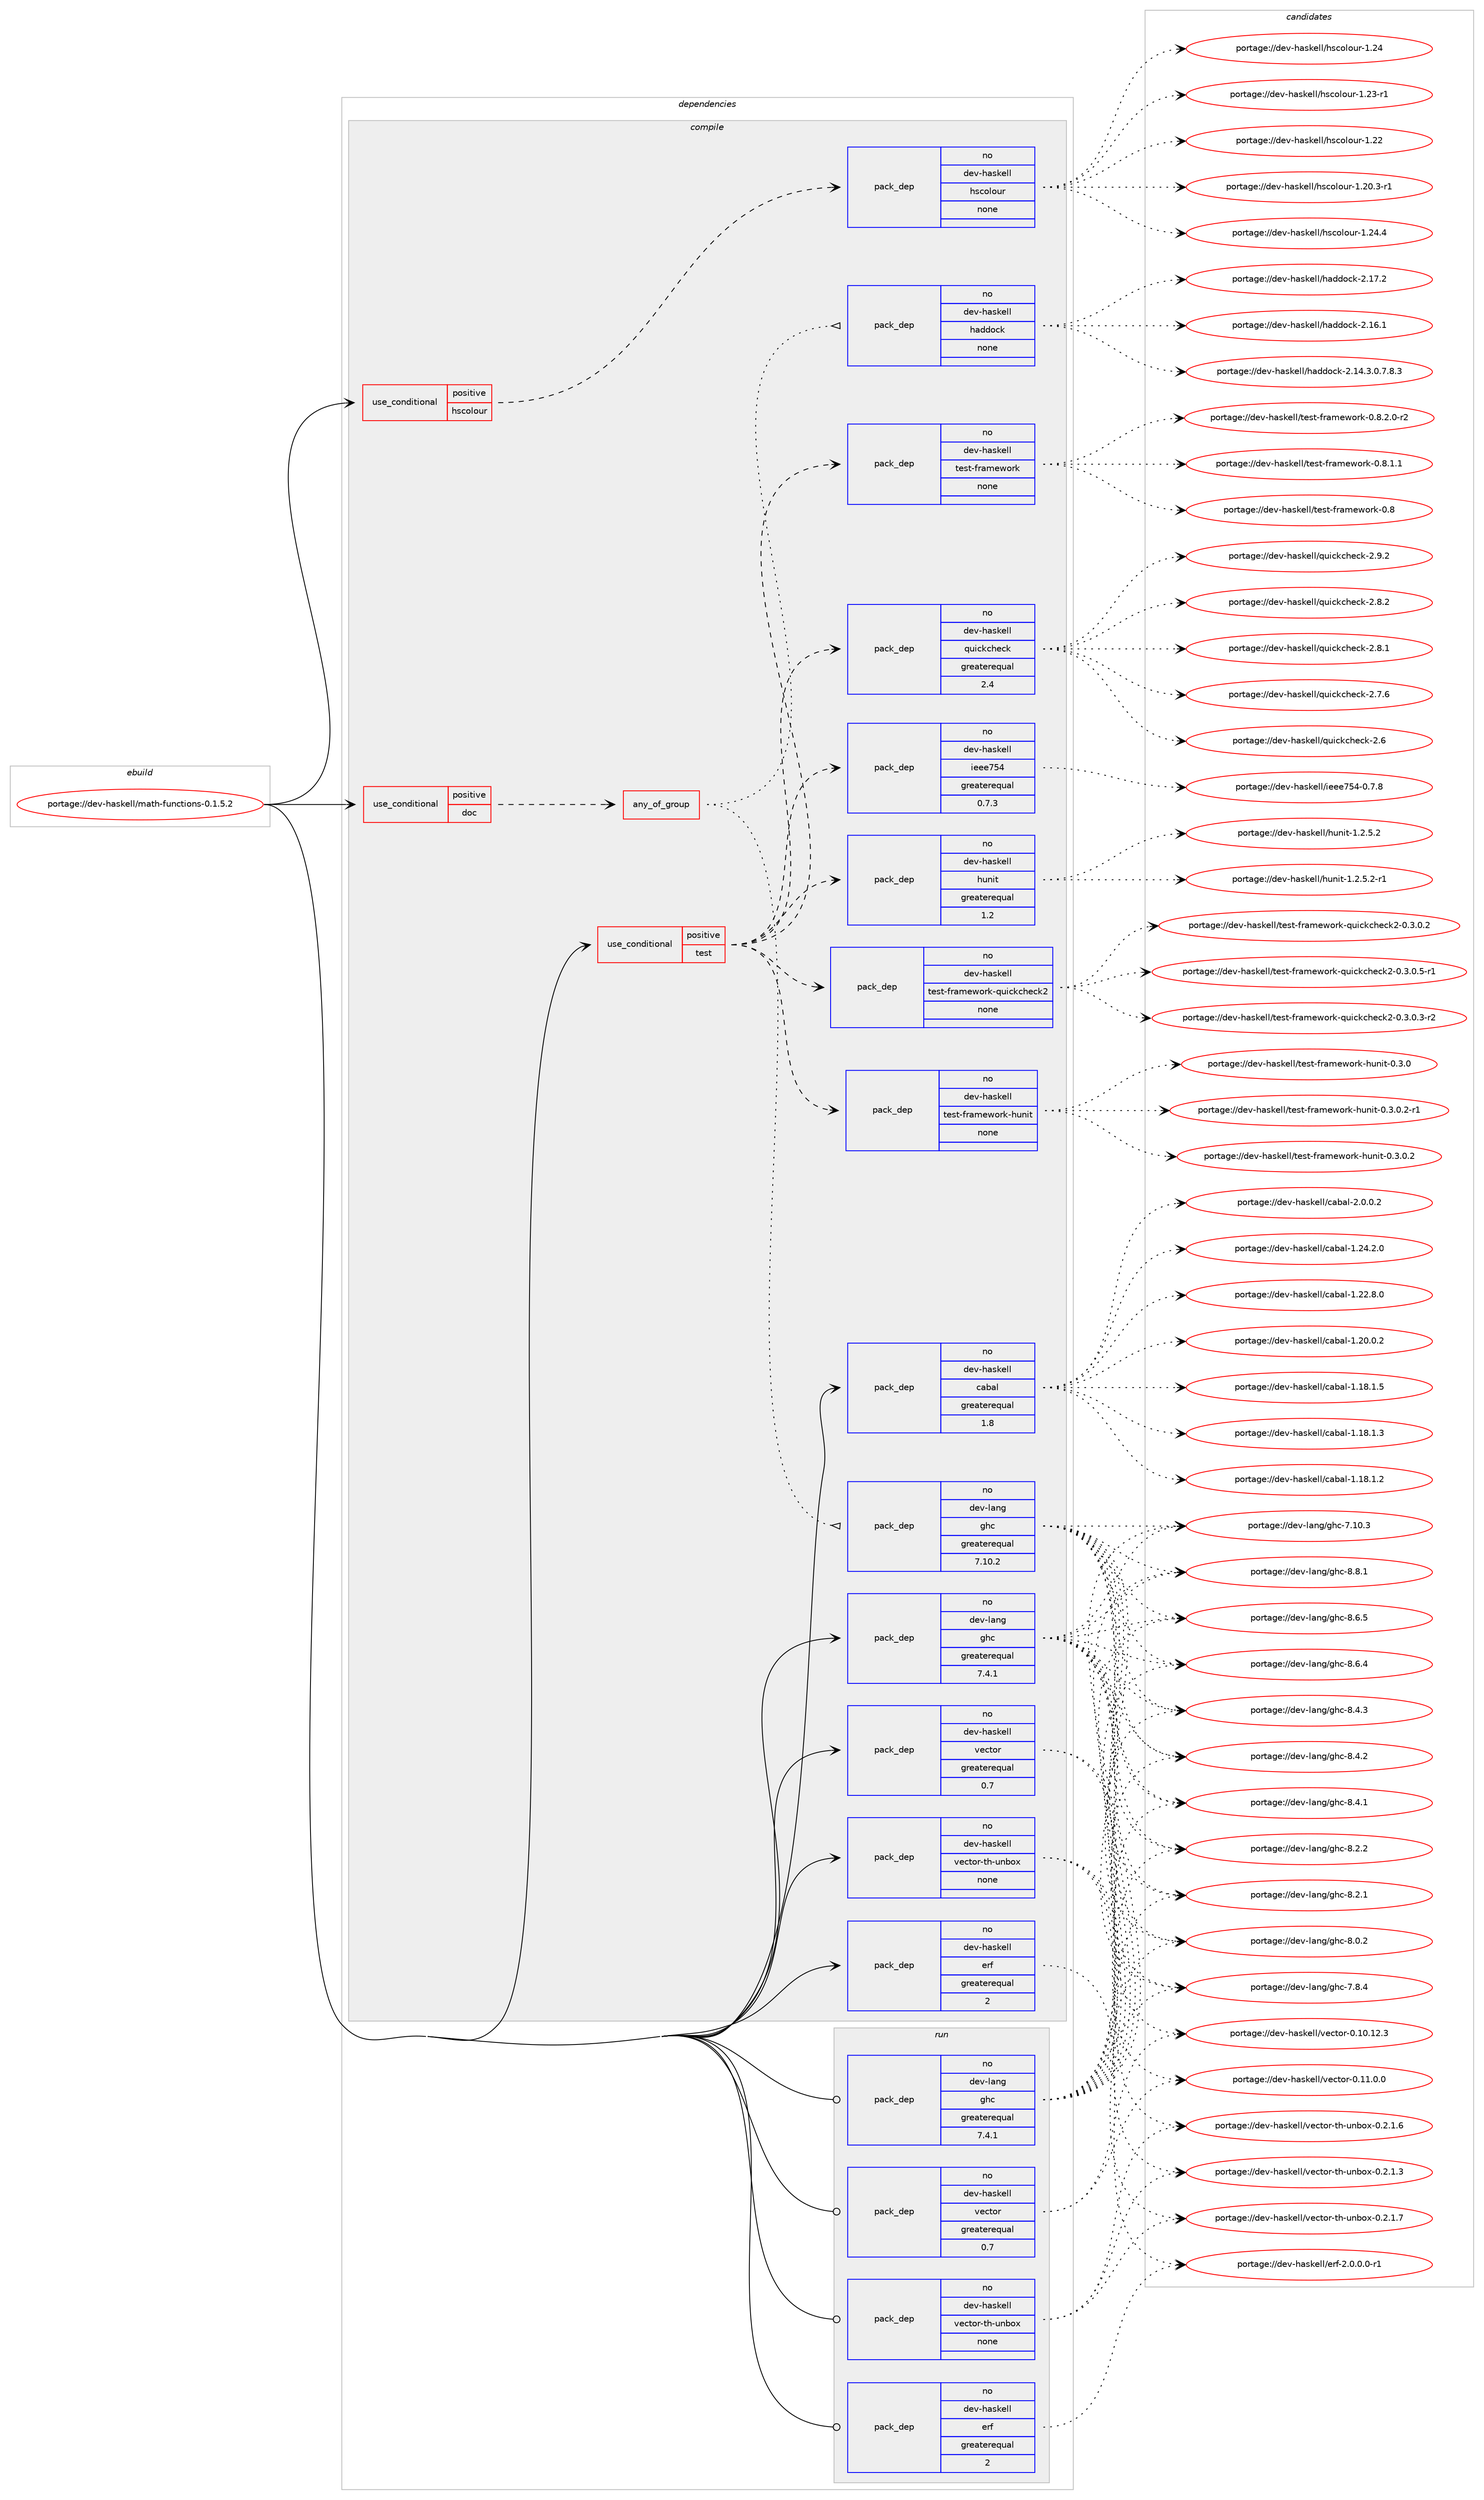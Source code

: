digraph prolog {

# *************
# Graph options
# *************

newrank=true;
concentrate=true;
compound=true;
graph [rankdir=LR,fontname=Helvetica,fontsize=10,ranksep=1.5];#, ranksep=2.5, nodesep=0.2];
edge  [arrowhead=vee];
node  [fontname=Helvetica,fontsize=10];

# **********
# The ebuild
# **********

subgraph cluster_leftcol {
color=gray;
rank=same;
label=<<i>ebuild</i>>;
id [label="portage://dev-haskell/math-functions-0.1.5.2", color=red, width=4, href="../dev-haskell/math-functions-0.1.5.2.svg"];
}

# ****************
# The dependencies
# ****************

subgraph cluster_midcol {
color=gray;
label=<<i>dependencies</i>>;
subgraph cluster_compile {
fillcolor="#eeeeee";
style=filled;
label=<<i>compile</i>>;
subgraph cond132762 {
dependency552639 [label=<<TABLE BORDER="0" CELLBORDER="1" CELLSPACING="0" CELLPADDING="4"><TR><TD ROWSPAN="3" CELLPADDING="10">use_conditional</TD></TR><TR><TD>positive</TD></TR><TR><TD>doc</TD></TR></TABLE>>, shape=none, color=red];
subgraph any6096 {
dependency552640 [label=<<TABLE BORDER="0" CELLBORDER="1" CELLSPACING="0" CELLPADDING="4"><TR><TD CELLPADDING="10">any_of_group</TD></TR></TABLE>>, shape=none, color=red];subgraph pack413544 {
dependency552641 [label=<<TABLE BORDER="0" CELLBORDER="1" CELLSPACING="0" CELLPADDING="4" WIDTH="220"><TR><TD ROWSPAN="6" CELLPADDING="30">pack_dep</TD></TR><TR><TD WIDTH="110">no</TD></TR><TR><TD>dev-haskell</TD></TR><TR><TD>haddock</TD></TR><TR><TD>none</TD></TR><TR><TD></TD></TR></TABLE>>, shape=none, color=blue];
}
dependency552640:e -> dependency552641:w [weight=20,style="dotted",arrowhead="oinv"];
subgraph pack413545 {
dependency552642 [label=<<TABLE BORDER="0" CELLBORDER="1" CELLSPACING="0" CELLPADDING="4" WIDTH="220"><TR><TD ROWSPAN="6" CELLPADDING="30">pack_dep</TD></TR><TR><TD WIDTH="110">no</TD></TR><TR><TD>dev-lang</TD></TR><TR><TD>ghc</TD></TR><TR><TD>greaterequal</TD></TR><TR><TD>7.10.2</TD></TR></TABLE>>, shape=none, color=blue];
}
dependency552640:e -> dependency552642:w [weight=20,style="dotted",arrowhead="oinv"];
}
dependency552639:e -> dependency552640:w [weight=20,style="dashed",arrowhead="vee"];
}
id:e -> dependency552639:w [weight=20,style="solid",arrowhead="vee"];
subgraph cond132763 {
dependency552643 [label=<<TABLE BORDER="0" CELLBORDER="1" CELLSPACING="0" CELLPADDING="4"><TR><TD ROWSPAN="3" CELLPADDING="10">use_conditional</TD></TR><TR><TD>positive</TD></TR><TR><TD>hscolour</TD></TR></TABLE>>, shape=none, color=red];
subgraph pack413546 {
dependency552644 [label=<<TABLE BORDER="0" CELLBORDER="1" CELLSPACING="0" CELLPADDING="4" WIDTH="220"><TR><TD ROWSPAN="6" CELLPADDING="30">pack_dep</TD></TR><TR><TD WIDTH="110">no</TD></TR><TR><TD>dev-haskell</TD></TR><TR><TD>hscolour</TD></TR><TR><TD>none</TD></TR><TR><TD></TD></TR></TABLE>>, shape=none, color=blue];
}
dependency552643:e -> dependency552644:w [weight=20,style="dashed",arrowhead="vee"];
}
id:e -> dependency552643:w [weight=20,style="solid",arrowhead="vee"];
subgraph cond132764 {
dependency552645 [label=<<TABLE BORDER="0" CELLBORDER="1" CELLSPACING="0" CELLPADDING="4"><TR><TD ROWSPAN="3" CELLPADDING="10">use_conditional</TD></TR><TR><TD>positive</TD></TR><TR><TD>test</TD></TR></TABLE>>, shape=none, color=red];
subgraph pack413547 {
dependency552646 [label=<<TABLE BORDER="0" CELLBORDER="1" CELLSPACING="0" CELLPADDING="4" WIDTH="220"><TR><TD ROWSPAN="6" CELLPADDING="30">pack_dep</TD></TR><TR><TD WIDTH="110">no</TD></TR><TR><TD>dev-haskell</TD></TR><TR><TD>hunit</TD></TR><TR><TD>greaterequal</TD></TR><TR><TD>1.2</TD></TR></TABLE>>, shape=none, color=blue];
}
dependency552645:e -> dependency552646:w [weight=20,style="dashed",arrowhead="vee"];
subgraph pack413548 {
dependency552647 [label=<<TABLE BORDER="0" CELLBORDER="1" CELLSPACING="0" CELLPADDING="4" WIDTH="220"><TR><TD ROWSPAN="6" CELLPADDING="30">pack_dep</TD></TR><TR><TD WIDTH="110">no</TD></TR><TR><TD>dev-haskell</TD></TR><TR><TD>ieee754</TD></TR><TR><TD>greaterequal</TD></TR><TR><TD>0.7.3</TD></TR></TABLE>>, shape=none, color=blue];
}
dependency552645:e -> dependency552647:w [weight=20,style="dashed",arrowhead="vee"];
subgraph pack413549 {
dependency552648 [label=<<TABLE BORDER="0" CELLBORDER="1" CELLSPACING="0" CELLPADDING="4" WIDTH="220"><TR><TD ROWSPAN="6" CELLPADDING="30">pack_dep</TD></TR><TR><TD WIDTH="110">no</TD></TR><TR><TD>dev-haskell</TD></TR><TR><TD>quickcheck</TD></TR><TR><TD>greaterequal</TD></TR><TR><TD>2.4</TD></TR></TABLE>>, shape=none, color=blue];
}
dependency552645:e -> dependency552648:w [weight=20,style="dashed",arrowhead="vee"];
subgraph pack413550 {
dependency552649 [label=<<TABLE BORDER="0" CELLBORDER="1" CELLSPACING="0" CELLPADDING="4" WIDTH="220"><TR><TD ROWSPAN="6" CELLPADDING="30">pack_dep</TD></TR><TR><TD WIDTH="110">no</TD></TR><TR><TD>dev-haskell</TD></TR><TR><TD>test-framework</TD></TR><TR><TD>none</TD></TR><TR><TD></TD></TR></TABLE>>, shape=none, color=blue];
}
dependency552645:e -> dependency552649:w [weight=20,style="dashed",arrowhead="vee"];
subgraph pack413551 {
dependency552650 [label=<<TABLE BORDER="0" CELLBORDER="1" CELLSPACING="0" CELLPADDING="4" WIDTH="220"><TR><TD ROWSPAN="6" CELLPADDING="30">pack_dep</TD></TR><TR><TD WIDTH="110">no</TD></TR><TR><TD>dev-haskell</TD></TR><TR><TD>test-framework-hunit</TD></TR><TR><TD>none</TD></TR><TR><TD></TD></TR></TABLE>>, shape=none, color=blue];
}
dependency552645:e -> dependency552650:w [weight=20,style="dashed",arrowhead="vee"];
subgraph pack413552 {
dependency552651 [label=<<TABLE BORDER="0" CELLBORDER="1" CELLSPACING="0" CELLPADDING="4" WIDTH="220"><TR><TD ROWSPAN="6" CELLPADDING="30">pack_dep</TD></TR><TR><TD WIDTH="110">no</TD></TR><TR><TD>dev-haskell</TD></TR><TR><TD>test-framework-quickcheck2</TD></TR><TR><TD>none</TD></TR><TR><TD></TD></TR></TABLE>>, shape=none, color=blue];
}
dependency552645:e -> dependency552651:w [weight=20,style="dashed",arrowhead="vee"];
}
id:e -> dependency552645:w [weight=20,style="solid",arrowhead="vee"];
subgraph pack413553 {
dependency552652 [label=<<TABLE BORDER="0" CELLBORDER="1" CELLSPACING="0" CELLPADDING="4" WIDTH="220"><TR><TD ROWSPAN="6" CELLPADDING="30">pack_dep</TD></TR><TR><TD WIDTH="110">no</TD></TR><TR><TD>dev-haskell</TD></TR><TR><TD>cabal</TD></TR><TR><TD>greaterequal</TD></TR><TR><TD>1.8</TD></TR></TABLE>>, shape=none, color=blue];
}
id:e -> dependency552652:w [weight=20,style="solid",arrowhead="vee"];
subgraph pack413554 {
dependency552653 [label=<<TABLE BORDER="0" CELLBORDER="1" CELLSPACING="0" CELLPADDING="4" WIDTH="220"><TR><TD ROWSPAN="6" CELLPADDING="30">pack_dep</TD></TR><TR><TD WIDTH="110">no</TD></TR><TR><TD>dev-haskell</TD></TR><TR><TD>erf</TD></TR><TR><TD>greaterequal</TD></TR><TR><TD>2</TD></TR></TABLE>>, shape=none, color=blue];
}
id:e -> dependency552653:w [weight=20,style="solid",arrowhead="vee"];
subgraph pack413555 {
dependency552654 [label=<<TABLE BORDER="0" CELLBORDER="1" CELLSPACING="0" CELLPADDING="4" WIDTH="220"><TR><TD ROWSPAN="6" CELLPADDING="30">pack_dep</TD></TR><TR><TD WIDTH="110">no</TD></TR><TR><TD>dev-haskell</TD></TR><TR><TD>vector</TD></TR><TR><TD>greaterequal</TD></TR><TR><TD>0.7</TD></TR></TABLE>>, shape=none, color=blue];
}
id:e -> dependency552654:w [weight=20,style="solid",arrowhead="vee"];
subgraph pack413556 {
dependency552655 [label=<<TABLE BORDER="0" CELLBORDER="1" CELLSPACING="0" CELLPADDING="4" WIDTH="220"><TR><TD ROWSPAN="6" CELLPADDING="30">pack_dep</TD></TR><TR><TD WIDTH="110">no</TD></TR><TR><TD>dev-haskell</TD></TR><TR><TD>vector-th-unbox</TD></TR><TR><TD>none</TD></TR><TR><TD></TD></TR></TABLE>>, shape=none, color=blue];
}
id:e -> dependency552655:w [weight=20,style="solid",arrowhead="vee"];
subgraph pack413557 {
dependency552656 [label=<<TABLE BORDER="0" CELLBORDER="1" CELLSPACING="0" CELLPADDING="4" WIDTH="220"><TR><TD ROWSPAN="6" CELLPADDING="30">pack_dep</TD></TR><TR><TD WIDTH="110">no</TD></TR><TR><TD>dev-lang</TD></TR><TR><TD>ghc</TD></TR><TR><TD>greaterequal</TD></TR><TR><TD>7.4.1</TD></TR></TABLE>>, shape=none, color=blue];
}
id:e -> dependency552656:w [weight=20,style="solid",arrowhead="vee"];
}
subgraph cluster_compileandrun {
fillcolor="#eeeeee";
style=filled;
label=<<i>compile and run</i>>;
}
subgraph cluster_run {
fillcolor="#eeeeee";
style=filled;
label=<<i>run</i>>;
subgraph pack413558 {
dependency552657 [label=<<TABLE BORDER="0" CELLBORDER="1" CELLSPACING="0" CELLPADDING="4" WIDTH="220"><TR><TD ROWSPAN="6" CELLPADDING="30">pack_dep</TD></TR><TR><TD WIDTH="110">no</TD></TR><TR><TD>dev-haskell</TD></TR><TR><TD>erf</TD></TR><TR><TD>greaterequal</TD></TR><TR><TD>2</TD></TR></TABLE>>, shape=none, color=blue];
}
id:e -> dependency552657:w [weight=20,style="solid",arrowhead="odot"];
subgraph pack413559 {
dependency552658 [label=<<TABLE BORDER="0" CELLBORDER="1" CELLSPACING="0" CELLPADDING="4" WIDTH="220"><TR><TD ROWSPAN="6" CELLPADDING="30">pack_dep</TD></TR><TR><TD WIDTH="110">no</TD></TR><TR><TD>dev-haskell</TD></TR><TR><TD>vector</TD></TR><TR><TD>greaterequal</TD></TR><TR><TD>0.7</TD></TR></TABLE>>, shape=none, color=blue];
}
id:e -> dependency552658:w [weight=20,style="solid",arrowhead="odot"];
subgraph pack413560 {
dependency552659 [label=<<TABLE BORDER="0" CELLBORDER="1" CELLSPACING="0" CELLPADDING="4" WIDTH="220"><TR><TD ROWSPAN="6" CELLPADDING="30">pack_dep</TD></TR><TR><TD WIDTH="110">no</TD></TR><TR><TD>dev-haskell</TD></TR><TR><TD>vector-th-unbox</TD></TR><TR><TD>none</TD></TR><TR><TD></TD></TR></TABLE>>, shape=none, color=blue];
}
id:e -> dependency552659:w [weight=20,style="solid",arrowhead="odot"];
subgraph pack413561 {
dependency552660 [label=<<TABLE BORDER="0" CELLBORDER="1" CELLSPACING="0" CELLPADDING="4" WIDTH="220"><TR><TD ROWSPAN="6" CELLPADDING="30">pack_dep</TD></TR><TR><TD WIDTH="110">no</TD></TR><TR><TD>dev-lang</TD></TR><TR><TD>ghc</TD></TR><TR><TD>greaterequal</TD></TR><TR><TD>7.4.1</TD></TR></TABLE>>, shape=none, color=blue];
}
id:e -> dependency552660:w [weight=20,style="solid",arrowhead="odot"];
}
}

# **************
# The candidates
# **************

subgraph cluster_choices {
rank=same;
color=gray;
label=<<i>candidates</i>>;

subgraph choice413544 {
color=black;
nodesep=1;
choice100101118451049711510710110810847104971001001119910745504649554650 [label="portage://dev-haskell/haddock-2.17.2", color=red, width=4,href="../dev-haskell/haddock-2.17.2.svg"];
choice100101118451049711510710110810847104971001001119910745504649544649 [label="portage://dev-haskell/haddock-2.16.1", color=red, width=4,href="../dev-haskell/haddock-2.16.1.svg"];
choice1001011184510497115107101108108471049710010011199107455046495246514648465546564651 [label="portage://dev-haskell/haddock-2.14.3.0.7.8.3", color=red, width=4,href="../dev-haskell/haddock-2.14.3.0.7.8.3.svg"];
dependency552641:e -> choice100101118451049711510710110810847104971001001119910745504649554650:w [style=dotted,weight="100"];
dependency552641:e -> choice100101118451049711510710110810847104971001001119910745504649544649:w [style=dotted,weight="100"];
dependency552641:e -> choice1001011184510497115107101108108471049710010011199107455046495246514648465546564651:w [style=dotted,weight="100"];
}
subgraph choice413545 {
color=black;
nodesep=1;
choice10010111845108971101034710310499455646564649 [label="portage://dev-lang/ghc-8.8.1", color=red, width=4,href="../dev-lang/ghc-8.8.1.svg"];
choice10010111845108971101034710310499455646544653 [label="portage://dev-lang/ghc-8.6.5", color=red, width=4,href="../dev-lang/ghc-8.6.5.svg"];
choice10010111845108971101034710310499455646544652 [label="portage://dev-lang/ghc-8.6.4", color=red, width=4,href="../dev-lang/ghc-8.6.4.svg"];
choice10010111845108971101034710310499455646524651 [label="portage://dev-lang/ghc-8.4.3", color=red, width=4,href="../dev-lang/ghc-8.4.3.svg"];
choice10010111845108971101034710310499455646524650 [label="portage://dev-lang/ghc-8.4.2", color=red, width=4,href="../dev-lang/ghc-8.4.2.svg"];
choice10010111845108971101034710310499455646524649 [label="portage://dev-lang/ghc-8.4.1", color=red, width=4,href="../dev-lang/ghc-8.4.1.svg"];
choice10010111845108971101034710310499455646504650 [label="portage://dev-lang/ghc-8.2.2", color=red, width=4,href="../dev-lang/ghc-8.2.2.svg"];
choice10010111845108971101034710310499455646504649 [label="portage://dev-lang/ghc-8.2.1", color=red, width=4,href="../dev-lang/ghc-8.2.1.svg"];
choice10010111845108971101034710310499455646484650 [label="portage://dev-lang/ghc-8.0.2", color=red, width=4,href="../dev-lang/ghc-8.0.2.svg"];
choice10010111845108971101034710310499455546564652 [label="portage://dev-lang/ghc-7.8.4", color=red, width=4,href="../dev-lang/ghc-7.8.4.svg"];
choice1001011184510897110103471031049945554649484651 [label="portage://dev-lang/ghc-7.10.3", color=red, width=4,href="../dev-lang/ghc-7.10.3.svg"];
dependency552642:e -> choice10010111845108971101034710310499455646564649:w [style=dotted,weight="100"];
dependency552642:e -> choice10010111845108971101034710310499455646544653:w [style=dotted,weight="100"];
dependency552642:e -> choice10010111845108971101034710310499455646544652:w [style=dotted,weight="100"];
dependency552642:e -> choice10010111845108971101034710310499455646524651:w [style=dotted,weight="100"];
dependency552642:e -> choice10010111845108971101034710310499455646524650:w [style=dotted,weight="100"];
dependency552642:e -> choice10010111845108971101034710310499455646524649:w [style=dotted,weight="100"];
dependency552642:e -> choice10010111845108971101034710310499455646504650:w [style=dotted,weight="100"];
dependency552642:e -> choice10010111845108971101034710310499455646504649:w [style=dotted,weight="100"];
dependency552642:e -> choice10010111845108971101034710310499455646484650:w [style=dotted,weight="100"];
dependency552642:e -> choice10010111845108971101034710310499455546564652:w [style=dotted,weight="100"];
dependency552642:e -> choice1001011184510897110103471031049945554649484651:w [style=dotted,weight="100"];
}
subgraph choice413546 {
color=black;
nodesep=1;
choice1001011184510497115107101108108471041159911110811111711445494650524652 [label="portage://dev-haskell/hscolour-1.24.4", color=red, width=4,href="../dev-haskell/hscolour-1.24.4.svg"];
choice100101118451049711510710110810847104115991111081111171144549465052 [label="portage://dev-haskell/hscolour-1.24", color=red, width=4,href="../dev-haskell/hscolour-1.24.svg"];
choice1001011184510497115107101108108471041159911110811111711445494650514511449 [label="portage://dev-haskell/hscolour-1.23-r1", color=red, width=4,href="../dev-haskell/hscolour-1.23-r1.svg"];
choice100101118451049711510710110810847104115991111081111171144549465050 [label="portage://dev-haskell/hscolour-1.22", color=red, width=4,href="../dev-haskell/hscolour-1.22.svg"];
choice10010111845104971151071011081084710411599111108111117114454946504846514511449 [label="portage://dev-haskell/hscolour-1.20.3-r1", color=red, width=4,href="../dev-haskell/hscolour-1.20.3-r1.svg"];
dependency552644:e -> choice1001011184510497115107101108108471041159911110811111711445494650524652:w [style=dotted,weight="100"];
dependency552644:e -> choice100101118451049711510710110810847104115991111081111171144549465052:w [style=dotted,weight="100"];
dependency552644:e -> choice1001011184510497115107101108108471041159911110811111711445494650514511449:w [style=dotted,weight="100"];
dependency552644:e -> choice100101118451049711510710110810847104115991111081111171144549465050:w [style=dotted,weight="100"];
dependency552644:e -> choice10010111845104971151071011081084710411599111108111117114454946504846514511449:w [style=dotted,weight="100"];
}
subgraph choice413547 {
color=black;
nodesep=1;
choice10010111845104971151071011081084710411711010511645494650465346504511449 [label="portage://dev-haskell/hunit-1.2.5.2-r1", color=red, width=4,href="../dev-haskell/hunit-1.2.5.2-r1.svg"];
choice1001011184510497115107101108108471041171101051164549465046534650 [label="portage://dev-haskell/hunit-1.2.5.2", color=red, width=4,href="../dev-haskell/hunit-1.2.5.2.svg"];
dependency552646:e -> choice10010111845104971151071011081084710411711010511645494650465346504511449:w [style=dotted,weight="100"];
dependency552646:e -> choice1001011184510497115107101108108471041171101051164549465046534650:w [style=dotted,weight="100"];
}
subgraph choice413548 {
color=black;
nodesep=1;
choice100101118451049711510710110810847105101101101555352454846554656 [label="portage://dev-haskell/ieee754-0.7.8", color=red, width=4,href="../dev-haskell/ieee754-0.7.8.svg"];
dependency552647:e -> choice100101118451049711510710110810847105101101101555352454846554656:w [style=dotted,weight="100"];
}
subgraph choice413549 {
color=black;
nodesep=1;
choice100101118451049711510710110810847113117105991079910410199107455046574650 [label="portage://dev-haskell/quickcheck-2.9.2", color=red, width=4,href="../dev-haskell/quickcheck-2.9.2.svg"];
choice100101118451049711510710110810847113117105991079910410199107455046564650 [label="portage://dev-haskell/quickcheck-2.8.2", color=red, width=4,href="../dev-haskell/quickcheck-2.8.2.svg"];
choice100101118451049711510710110810847113117105991079910410199107455046564649 [label="portage://dev-haskell/quickcheck-2.8.1", color=red, width=4,href="../dev-haskell/quickcheck-2.8.1.svg"];
choice100101118451049711510710110810847113117105991079910410199107455046554654 [label="portage://dev-haskell/quickcheck-2.7.6", color=red, width=4,href="../dev-haskell/quickcheck-2.7.6.svg"];
choice10010111845104971151071011081084711311710599107991041019910745504654 [label="portage://dev-haskell/quickcheck-2.6", color=red, width=4,href="../dev-haskell/quickcheck-2.6.svg"];
dependency552648:e -> choice100101118451049711510710110810847113117105991079910410199107455046574650:w [style=dotted,weight="100"];
dependency552648:e -> choice100101118451049711510710110810847113117105991079910410199107455046564650:w [style=dotted,weight="100"];
dependency552648:e -> choice100101118451049711510710110810847113117105991079910410199107455046564649:w [style=dotted,weight="100"];
dependency552648:e -> choice100101118451049711510710110810847113117105991079910410199107455046554654:w [style=dotted,weight="100"];
dependency552648:e -> choice10010111845104971151071011081084711311710599107991041019910745504654:w [style=dotted,weight="100"];
}
subgraph choice413550 {
color=black;
nodesep=1;
choice100101118451049711510710110810847116101115116451021149710910111911111410745484656465046484511450 [label="portage://dev-haskell/test-framework-0.8.2.0-r2", color=red, width=4,href="../dev-haskell/test-framework-0.8.2.0-r2.svg"];
choice10010111845104971151071011081084711610111511645102114971091011191111141074548465646494649 [label="portage://dev-haskell/test-framework-0.8.1.1", color=red, width=4,href="../dev-haskell/test-framework-0.8.1.1.svg"];
choice100101118451049711510710110810847116101115116451021149710910111911111410745484656 [label="portage://dev-haskell/test-framework-0.8", color=red, width=4,href="../dev-haskell/test-framework-0.8.svg"];
dependency552649:e -> choice100101118451049711510710110810847116101115116451021149710910111911111410745484656465046484511450:w [style=dotted,weight="100"];
dependency552649:e -> choice10010111845104971151071011081084711610111511645102114971091011191111141074548465646494649:w [style=dotted,weight="100"];
dependency552649:e -> choice100101118451049711510710110810847116101115116451021149710910111911111410745484656:w [style=dotted,weight="100"];
}
subgraph choice413551 {
color=black;
nodesep=1;
choice10010111845104971151071011081084711610111511645102114971091011191111141074510411711010511645484651464846504511449 [label="portage://dev-haskell/test-framework-hunit-0.3.0.2-r1", color=red, width=4,href="../dev-haskell/test-framework-hunit-0.3.0.2-r1.svg"];
choice1001011184510497115107101108108471161011151164510211497109101119111114107451041171101051164548465146484650 [label="portage://dev-haskell/test-framework-hunit-0.3.0.2", color=red, width=4,href="../dev-haskell/test-framework-hunit-0.3.0.2.svg"];
choice100101118451049711510710110810847116101115116451021149710910111911111410745104117110105116454846514648 [label="portage://dev-haskell/test-framework-hunit-0.3.0", color=red, width=4,href="../dev-haskell/test-framework-hunit-0.3.0.svg"];
dependency552650:e -> choice10010111845104971151071011081084711610111511645102114971091011191111141074510411711010511645484651464846504511449:w [style=dotted,weight="100"];
dependency552650:e -> choice1001011184510497115107101108108471161011151164510211497109101119111114107451041171101051164548465146484650:w [style=dotted,weight="100"];
dependency552650:e -> choice100101118451049711510710110810847116101115116451021149710910111911111410745104117110105116454846514648:w [style=dotted,weight="100"];
}
subgraph choice413552 {
color=black;
nodesep=1;
choice1001011184510497115107101108108471161011151164510211497109101119111114107451131171059910799104101991075045484651464846534511449 [label="portage://dev-haskell/test-framework-quickcheck2-0.3.0.5-r1", color=red, width=4,href="../dev-haskell/test-framework-quickcheck2-0.3.0.5-r1.svg"];
choice1001011184510497115107101108108471161011151164510211497109101119111114107451131171059910799104101991075045484651464846514511450 [label="portage://dev-haskell/test-framework-quickcheck2-0.3.0.3-r2", color=red, width=4,href="../dev-haskell/test-framework-quickcheck2-0.3.0.3-r2.svg"];
choice100101118451049711510710110810847116101115116451021149710910111911111410745113117105991079910410199107504548465146484650 [label="portage://dev-haskell/test-framework-quickcheck2-0.3.0.2", color=red, width=4,href="../dev-haskell/test-framework-quickcheck2-0.3.0.2.svg"];
dependency552651:e -> choice1001011184510497115107101108108471161011151164510211497109101119111114107451131171059910799104101991075045484651464846534511449:w [style=dotted,weight="100"];
dependency552651:e -> choice1001011184510497115107101108108471161011151164510211497109101119111114107451131171059910799104101991075045484651464846514511450:w [style=dotted,weight="100"];
dependency552651:e -> choice100101118451049711510710110810847116101115116451021149710910111911111410745113117105991079910410199107504548465146484650:w [style=dotted,weight="100"];
}
subgraph choice413553 {
color=black;
nodesep=1;
choice100101118451049711510710110810847999798971084550464846484650 [label="portage://dev-haskell/cabal-2.0.0.2", color=red, width=4,href="../dev-haskell/cabal-2.0.0.2.svg"];
choice10010111845104971151071011081084799979897108454946505246504648 [label="portage://dev-haskell/cabal-1.24.2.0", color=red, width=4,href="../dev-haskell/cabal-1.24.2.0.svg"];
choice10010111845104971151071011081084799979897108454946505046564648 [label="portage://dev-haskell/cabal-1.22.8.0", color=red, width=4,href="../dev-haskell/cabal-1.22.8.0.svg"];
choice10010111845104971151071011081084799979897108454946504846484650 [label="portage://dev-haskell/cabal-1.20.0.2", color=red, width=4,href="../dev-haskell/cabal-1.20.0.2.svg"];
choice10010111845104971151071011081084799979897108454946495646494653 [label="portage://dev-haskell/cabal-1.18.1.5", color=red, width=4,href="../dev-haskell/cabal-1.18.1.5.svg"];
choice10010111845104971151071011081084799979897108454946495646494651 [label="portage://dev-haskell/cabal-1.18.1.3", color=red, width=4,href="../dev-haskell/cabal-1.18.1.3.svg"];
choice10010111845104971151071011081084799979897108454946495646494650 [label="portage://dev-haskell/cabal-1.18.1.2", color=red, width=4,href="../dev-haskell/cabal-1.18.1.2.svg"];
dependency552652:e -> choice100101118451049711510710110810847999798971084550464846484650:w [style=dotted,weight="100"];
dependency552652:e -> choice10010111845104971151071011081084799979897108454946505246504648:w [style=dotted,weight="100"];
dependency552652:e -> choice10010111845104971151071011081084799979897108454946505046564648:w [style=dotted,weight="100"];
dependency552652:e -> choice10010111845104971151071011081084799979897108454946504846484650:w [style=dotted,weight="100"];
dependency552652:e -> choice10010111845104971151071011081084799979897108454946495646494653:w [style=dotted,weight="100"];
dependency552652:e -> choice10010111845104971151071011081084799979897108454946495646494651:w [style=dotted,weight="100"];
dependency552652:e -> choice10010111845104971151071011081084799979897108454946495646494650:w [style=dotted,weight="100"];
}
subgraph choice413554 {
color=black;
nodesep=1;
choice10010111845104971151071011081084710111410245504648464846484511449 [label="portage://dev-haskell/erf-2.0.0.0-r1", color=red, width=4,href="../dev-haskell/erf-2.0.0.0-r1.svg"];
dependency552653:e -> choice10010111845104971151071011081084710111410245504648464846484511449:w [style=dotted,weight="100"];
}
subgraph choice413555 {
color=black;
nodesep=1;
choice10010111845104971151071011081084711810199116111114454846494946484648 [label="portage://dev-haskell/vector-0.11.0.0", color=red, width=4,href="../dev-haskell/vector-0.11.0.0.svg"];
choice1001011184510497115107101108108471181019911611111445484649484649504651 [label="portage://dev-haskell/vector-0.10.12.3", color=red, width=4,href="../dev-haskell/vector-0.10.12.3.svg"];
dependency552654:e -> choice10010111845104971151071011081084711810199116111114454846494946484648:w [style=dotted,weight="100"];
dependency552654:e -> choice1001011184510497115107101108108471181019911611111445484649484649504651:w [style=dotted,weight="100"];
}
subgraph choice413556 {
color=black;
nodesep=1;
choice100101118451049711510710110810847118101991161111144511610445117110981111204548465046494655 [label="portage://dev-haskell/vector-th-unbox-0.2.1.7", color=red, width=4,href="../dev-haskell/vector-th-unbox-0.2.1.7.svg"];
choice100101118451049711510710110810847118101991161111144511610445117110981111204548465046494654 [label="portage://dev-haskell/vector-th-unbox-0.2.1.6", color=red, width=4,href="../dev-haskell/vector-th-unbox-0.2.1.6.svg"];
choice100101118451049711510710110810847118101991161111144511610445117110981111204548465046494651 [label="portage://dev-haskell/vector-th-unbox-0.2.1.3", color=red, width=4,href="../dev-haskell/vector-th-unbox-0.2.1.3.svg"];
dependency552655:e -> choice100101118451049711510710110810847118101991161111144511610445117110981111204548465046494655:w [style=dotted,weight="100"];
dependency552655:e -> choice100101118451049711510710110810847118101991161111144511610445117110981111204548465046494654:w [style=dotted,weight="100"];
dependency552655:e -> choice100101118451049711510710110810847118101991161111144511610445117110981111204548465046494651:w [style=dotted,weight="100"];
}
subgraph choice413557 {
color=black;
nodesep=1;
choice10010111845108971101034710310499455646564649 [label="portage://dev-lang/ghc-8.8.1", color=red, width=4,href="../dev-lang/ghc-8.8.1.svg"];
choice10010111845108971101034710310499455646544653 [label="portage://dev-lang/ghc-8.6.5", color=red, width=4,href="../dev-lang/ghc-8.6.5.svg"];
choice10010111845108971101034710310499455646544652 [label="portage://dev-lang/ghc-8.6.4", color=red, width=4,href="../dev-lang/ghc-8.6.4.svg"];
choice10010111845108971101034710310499455646524651 [label="portage://dev-lang/ghc-8.4.3", color=red, width=4,href="../dev-lang/ghc-8.4.3.svg"];
choice10010111845108971101034710310499455646524650 [label="portage://dev-lang/ghc-8.4.2", color=red, width=4,href="../dev-lang/ghc-8.4.2.svg"];
choice10010111845108971101034710310499455646524649 [label="portage://dev-lang/ghc-8.4.1", color=red, width=4,href="../dev-lang/ghc-8.4.1.svg"];
choice10010111845108971101034710310499455646504650 [label="portage://dev-lang/ghc-8.2.2", color=red, width=4,href="../dev-lang/ghc-8.2.2.svg"];
choice10010111845108971101034710310499455646504649 [label="portage://dev-lang/ghc-8.2.1", color=red, width=4,href="../dev-lang/ghc-8.2.1.svg"];
choice10010111845108971101034710310499455646484650 [label="portage://dev-lang/ghc-8.0.2", color=red, width=4,href="../dev-lang/ghc-8.0.2.svg"];
choice10010111845108971101034710310499455546564652 [label="portage://dev-lang/ghc-7.8.4", color=red, width=4,href="../dev-lang/ghc-7.8.4.svg"];
choice1001011184510897110103471031049945554649484651 [label="portage://dev-lang/ghc-7.10.3", color=red, width=4,href="../dev-lang/ghc-7.10.3.svg"];
dependency552656:e -> choice10010111845108971101034710310499455646564649:w [style=dotted,weight="100"];
dependency552656:e -> choice10010111845108971101034710310499455646544653:w [style=dotted,weight="100"];
dependency552656:e -> choice10010111845108971101034710310499455646544652:w [style=dotted,weight="100"];
dependency552656:e -> choice10010111845108971101034710310499455646524651:w [style=dotted,weight="100"];
dependency552656:e -> choice10010111845108971101034710310499455646524650:w [style=dotted,weight="100"];
dependency552656:e -> choice10010111845108971101034710310499455646524649:w [style=dotted,weight="100"];
dependency552656:e -> choice10010111845108971101034710310499455646504650:w [style=dotted,weight="100"];
dependency552656:e -> choice10010111845108971101034710310499455646504649:w [style=dotted,weight="100"];
dependency552656:e -> choice10010111845108971101034710310499455646484650:w [style=dotted,weight="100"];
dependency552656:e -> choice10010111845108971101034710310499455546564652:w [style=dotted,weight="100"];
dependency552656:e -> choice1001011184510897110103471031049945554649484651:w [style=dotted,weight="100"];
}
subgraph choice413558 {
color=black;
nodesep=1;
choice10010111845104971151071011081084710111410245504648464846484511449 [label="portage://dev-haskell/erf-2.0.0.0-r1", color=red, width=4,href="../dev-haskell/erf-2.0.0.0-r1.svg"];
dependency552657:e -> choice10010111845104971151071011081084710111410245504648464846484511449:w [style=dotted,weight="100"];
}
subgraph choice413559 {
color=black;
nodesep=1;
choice10010111845104971151071011081084711810199116111114454846494946484648 [label="portage://dev-haskell/vector-0.11.0.0", color=red, width=4,href="../dev-haskell/vector-0.11.0.0.svg"];
choice1001011184510497115107101108108471181019911611111445484649484649504651 [label="portage://dev-haskell/vector-0.10.12.3", color=red, width=4,href="../dev-haskell/vector-0.10.12.3.svg"];
dependency552658:e -> choice10010111845104971151071011081084711810199116111114454846494946484648:w [style=dotted,weight="100"];
dependency552658:e -> choice1001011184510497115107101108108471181019911611111445484649484649504651:w [style=dotted,weight="100"];
}
subgraph choice413560 {
color=black;
nodesep=1;
choice100101118451049711510710110810847118101991161111144511610445117110981111204548465046494655 [label="portage://dev-haskell/vector-th-unbox-0.2.1.7", color=red, width=4,href="../dev-haskell/vector-th-unbox-0.2.1.7.svg"];
choice100101118451049711510710110810847118101991161111144511610445117110981111204548465046494654 [label="portage://dev-haskell/vector-th-unbox-0.2.1.6", color=red, width=4,href="../dev-haskell/vector-th-unbox-0.2.1.6.svg"];
choice100101118451049711510710110810847118101991161111144511610445117110981111204548465046494651 [label="portage://dev-haskell/vector-th-unbox-0.2.1.3", color=red, width=4,href="../dev-haskell/vector-th-unbox-0.2.1.3.svg"];
dependency552659:e -> choice100101118451049711510710110810847118101991161111144511610445117110981111204548465046494655:w [style=dotted,weight="100"];
dependency552659:e -> choice100101118451049711510710110810847118101991161111144511610445117110981111204548465046494654:w [style=dotted,weight="100"];
dependency552659:e -> choice100101118451049711510710110810847118101991161111144511610445117110981111204548465046494651:w [style=dotted,weight="100"];
}
subgraph choice413561 {
color=black;
nodesep=1;
choice10010111845108971101034710310499455646564649 [label="portage://dev-lang/ghc-8.8.1", color=red, width=4,href="../dev-lang/ghc-8.8.1.svg"];
choice10010111845108971101034710310499455646544653 [label="portage://dev-lang/ghc-8.6.5", color=red, width=4,href="../dev-lang/ghc-8.6.5.svg"];
choice10010111845108971101034710310499455646544652 [label="portage://dev-lang/ghc-8.6.4", color=red, width=4,href="../dev-lang/ghc-8.6.4.svg"];
choice10010111845108971101034710310499455646524651 [label="portage://dev-lang/ghc-8.4.3", color=red, width=4,href="../dev-lang/ghc-8.4.3.svg"];
choice10010111845108971101034710310499455646524650 [label="portage://dev-lang/ghc-8.4.2", color=red, width=4,href="../dev-lang/ghc-8.4.2.svg"];
choice10010111845108971101034710310499455646524649 [label="portage://dev-lang/ghc-8.4.1", color=red, width=4,href="../dev-lang/ghc-8.4.1.svg"];
choice10010111845108971101034710310499455646504650 [label="portage://dev-lang/ghc-8.2.2", color=red, width=4,href="../dev-lang/ghc-8.2.2.svg"];
choice10010111845108971101034710310499455646504649 [label="portage://dev-lang/ghc-8.2.1", color=red, width=4,href="../dev-lang/ghc-8.2.1.svg"];
choice10010111845108971101034710310499455646484650 [label="portage://dev-lang/ghc-8.0.2", color=red, width=4,href="../dev-lang/ghc-8.0.2.svg"];
choice10010111845108971101034710310499455546564652 [label="portage://dev-lang/ghc-7.8.4", color=red, width=4,href="../dev-lang/ghc-7.8.4.svg"];
choice1001011184510897110103471031049945554649484651 [label="portage://dev-lang/ghc-7.10.3", color=red, width=4,href="../dev-lang/ghc-7.10.3.svg"];
dependency552660:e -> choice10010111845108971101034710310499455646564649:w [style=dotted,weight="100"];
dependency552660:e -> choice10010111845108971101034710310499455646544653:w [style=dotted,weight="100"];
dependency552660:e -> choice10010111845108971101034710310499455646544652:w [style=dotted,weight="100"];
dependency552660:e -> choice10010111845108971101034710310499455646524651:w [style=dotted,weight="100"];
dependency552660:e -> choice10010111845108971101034710310499455646524650:w [style=dotted,weight="100"];
dependency552660:e -> choice10010111845108971101034710310499455646524649:w [style=dotted,weight="100"];
dependency552660:e -> choice10010111845108971101034710310499455646504650:w [style=dotted,weight="100"];
dependency552660:e -> choice10010111845108971101034710310499455646504649:w [style=dotted,weight="100"];
dependency552660:e -> choice10010111845108971101034710310499455646484650:w [style=dotted,weight="100"];
dependency552660:e -> choice10010111845108971101034710310499455546564652:w [style=dotted,weight="100"];
dependency552660:e -> choice1001011184510897110103471031049945554649484651:w [style=dotted,weight="100"];
}
}

}
